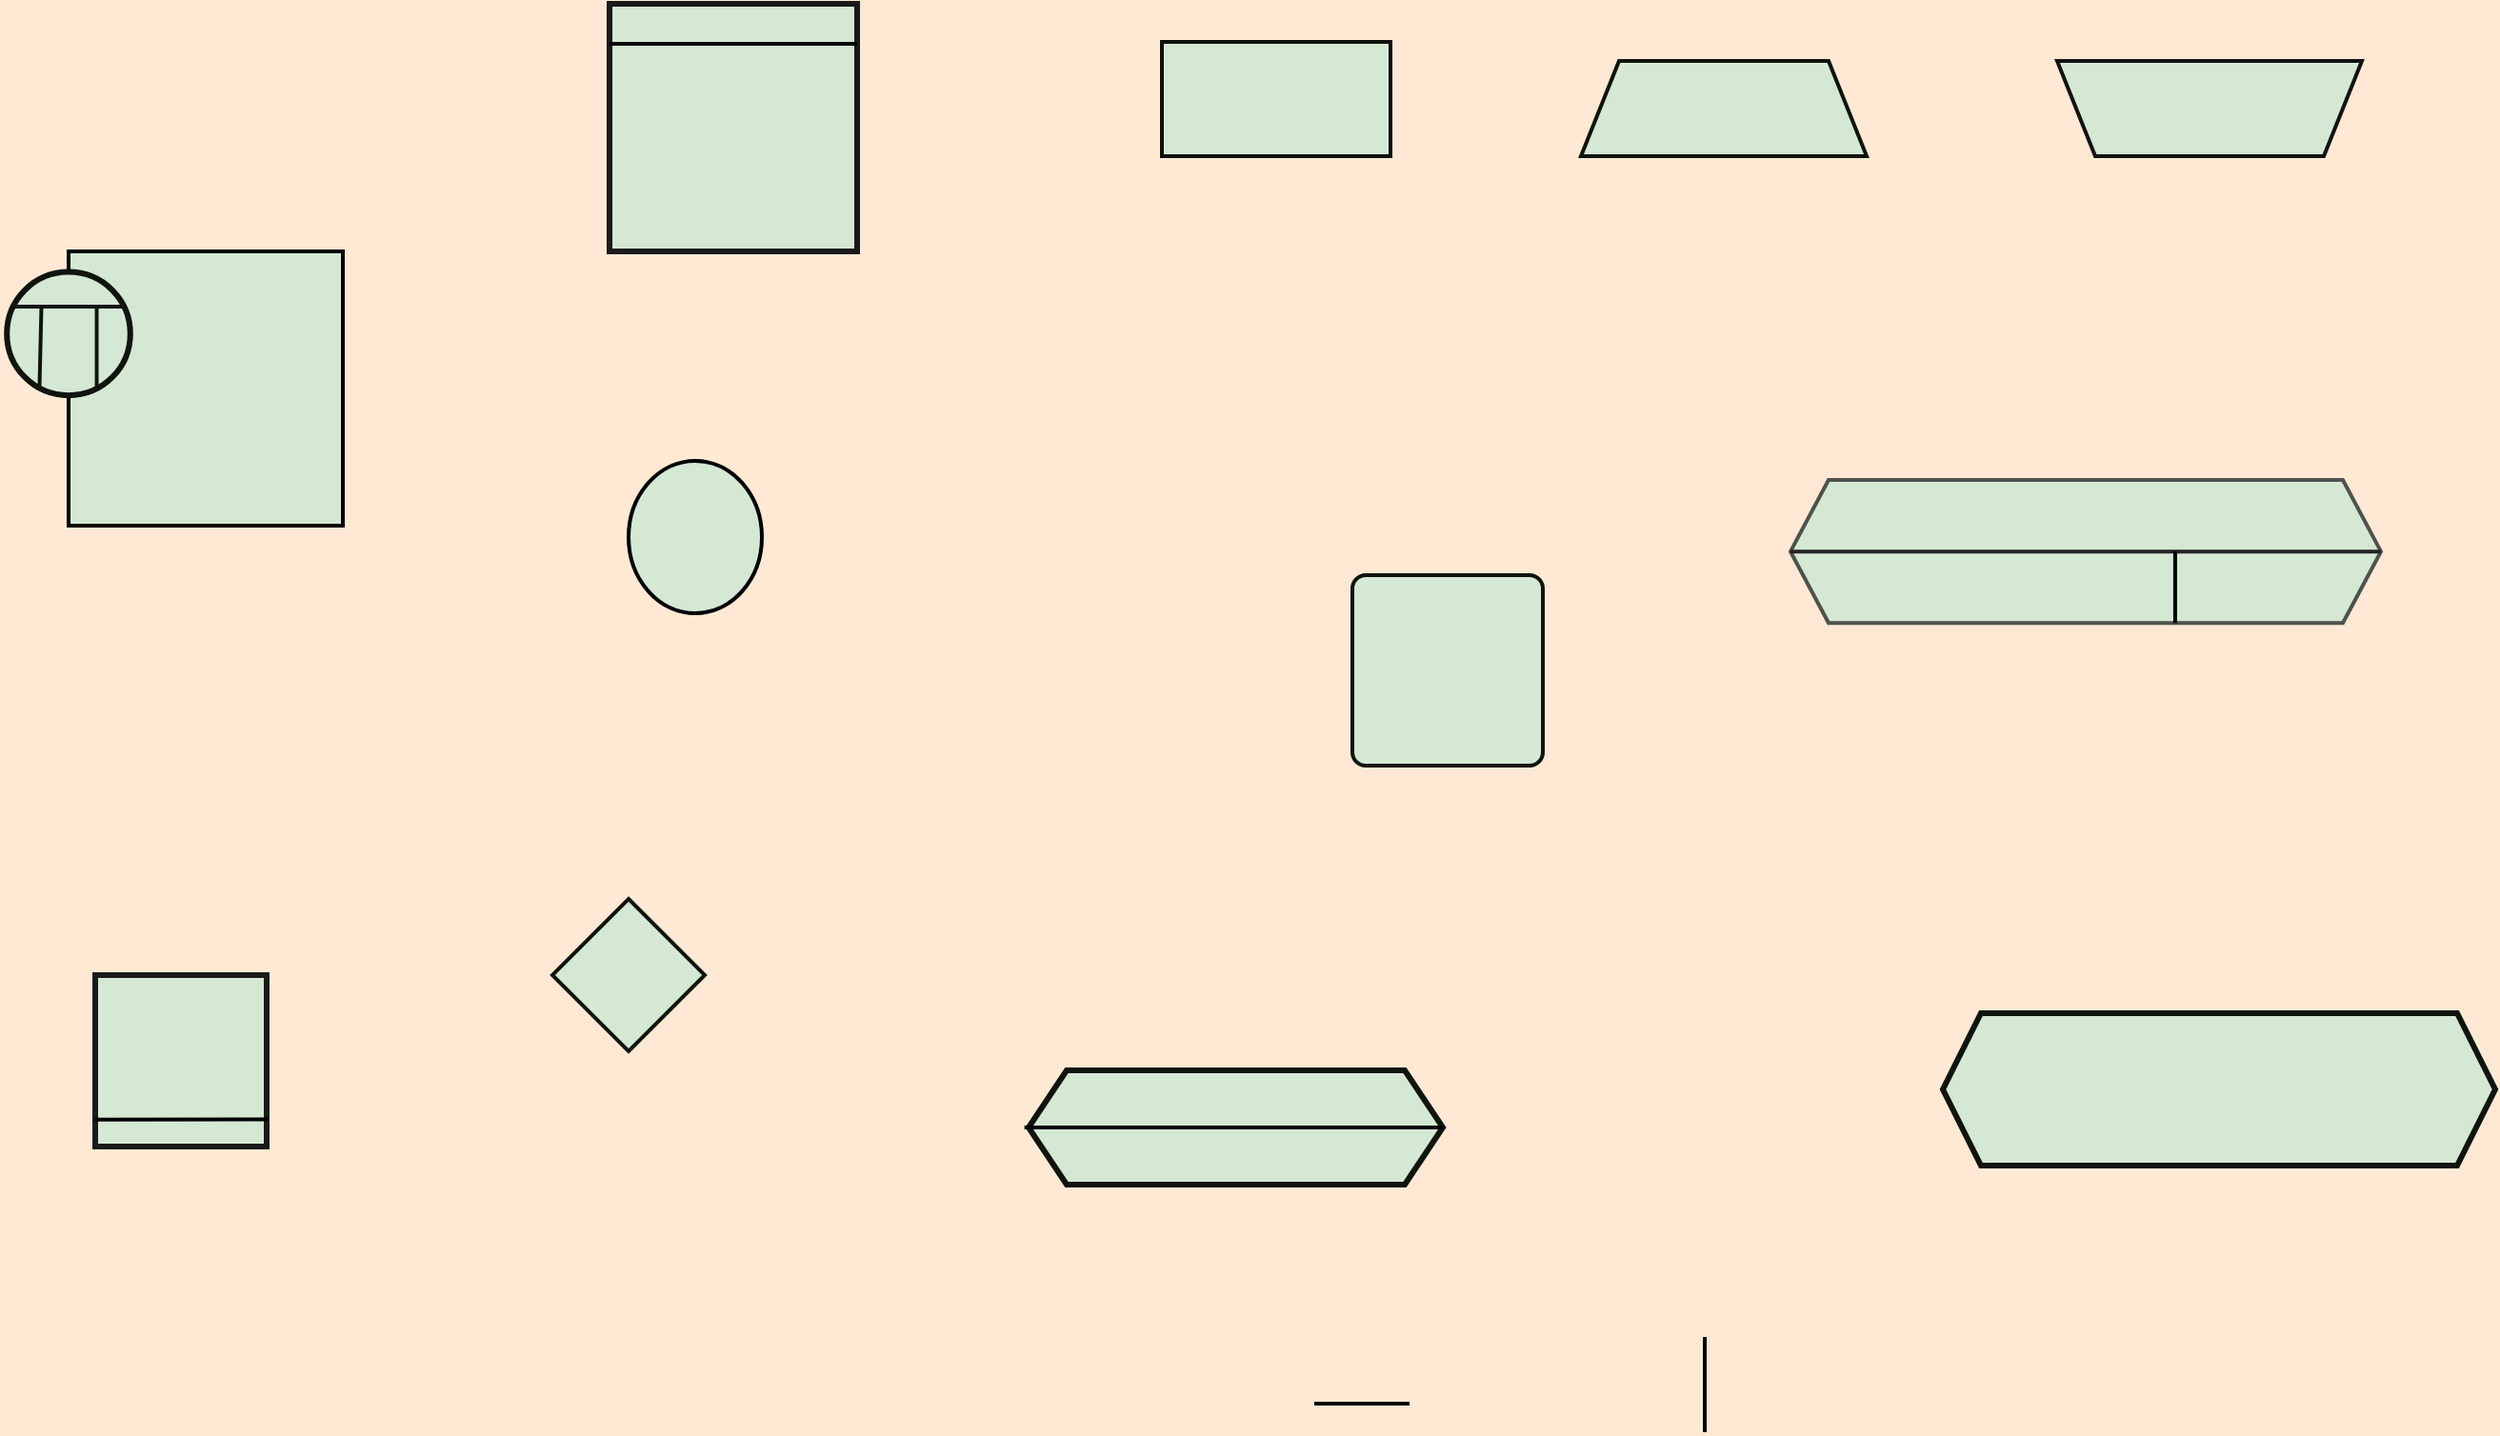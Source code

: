 <mxfile version="24.1.0" type="device">
  <diagram name="Página-1" id="RCYH3gg8a9CAVUUZ7Nq-">
    <mxGraphModel dx="3420" dy="2030" grid="1" gridSize="10" guides="0" tooltips="1" connect="0" arrows="1" fold="1" page="0" pageScale="1" pageWidth="827" pageHeight="1169" background="#FFE9D4" math="0" shadow="0">
      <root>
        <mxCell id="0" />
        <mxCell id="1" parent="0" />
        <mxCell id="VwMDg0ySpjdc0S2TZU4R-33" value="" style="group;aspect=fixed;strokeWidth=2;strokeColor=#080808;fillColor=none;" parent="1" vertex="1" connectable="0">
          <mxGeometry x="-1310" y="-1020" width="130" height="130" as="geometry" />
        </mxCell>
        <mxCell id="VwMDg0ySpjdc0S2TZU4R-31" value="" style="whiteSpace=wrap;html=1;aspect=fixed;rounded=0;labelBackgroundColor=none;strokeColor=#1A1A1A;strokeWidth=3;align=center;verticalAlign=middle;fontFamily=Helvetica;fontSize=12;fontColor=default;fillColor=#d5e8d4;" parent="VwMDg0ySpjdc0S2TZU4R-33" vertex="1">
          <mxGeometry width="130" height="130" as="geometry" />
        </mxCell>
        <mxCell id="VwMDg0ySpjdc0S2TZU4R-32" value="" style="edgeStyle=none;orthogonalLoop=1;jettySize=auto;html=1;rounded=0;strokeColor=#000000;fontFamily=Helvetica;fontSize=12;fontColor=default;fillColor=#B2C9AB;startArrow=none;startFill=0;endArrow=none;endFill=0;endSize=7;strokeWidth=2;" parent="VwMDg0ySpjdc0S2TZU4R-33" edge="1">
          <mxGeometry width="80" relative="1" as="geometry">
            <mxPoint x="130" y="20.968" as="sourcePoint" />
            <mxPoint y="20.968" as="targetPoint" />
            <Array as="points" />
          </mxGeometry>
        </mxCell>
        <mxCell id="VwMDg0ySpjdc0S2TZU4R-45" value="" style="strokeWidth=2;html=1;shape=mxgraph.flowchart.start_2;whiteSpace=wrap;rounded=0;labelBackgroundColor=none;strokeColor=#000000;align=center;verticalAlign=middle;fontFamily=Helvetica;fontSize=12;fontColor=default;fillColor=#d5e8d4;" parent="1" vertex="1">
          <mxGeometry x="-1300" y="-780" width="70" height="80" as="geometry" />
        </mxCell>
        <mxCell id="VwMDg0ySpjdc0S2TZU4R-57" value="" style="group;aspect=fixed;" parent="1" vertex="1" connectable="0">
          <mxGeometry x="-1630" y="-890" width="180" height="144" as="geometry" />
        </mxCell>
        <mxCell id="VwMDg0ySpjdc0S2TZU4R-58" value="" style="whiteSpace=wrap;html=1;aspect=fixed;rounded=0;labelBackgroundColor=none;strokeColor=#000000;strokeWidth=2;align=center;verticalAlign=middle;fontFamily=Helvetica;fontSize=12;fontColor=default;fillColor=#d5e8d4;" parent="VwMDg0ySpjdc0S2TZU4R-57" vertex="1">
          <mxGeometry x="36" width="144" height="144" as="geometry" />
        </mxCell>
        <mxCell id="VwMDg0ySpjdc0S2TZU4R-69" value="" style="group;aspect=fixed;" parent="VwMDg0ySpjdc0S2TZU4R-57" vertex="1" connectable="0">
          <mxGeometry x="3.6" y="10.8" width="64.8" height="64.8" as="geometry" />
        </mxCell>
        <mxCell id="VwMDg0ySpjdc0S2TZU4R-60" value="" style="ellipse;whiteSpace=wrap;html=1;aspect=fixed;rounded=0;labelBackgroundColor=none;strokeColor=#0F140C;strokeWidth=3;align=center;verticalAlign=middle;fontFamily=Helvetica;fontSize=12;fontColor=default;fillColor=#d5e8d4;" parent="VwMDg0ySpjdc0S2TZU4R-69" vertex="1">
          <mxGeometry width="64.8" height="64.8" as="geometry" />
        </mxCell>
        <mxCell id="VwMDg0ySpjdc0S2TZU4R-66" value="" style="endArrow=none;html=1;rounded=0;strokeColor=#0F140C;fontFamily=Helvetica;fontSize=12;fontColor=default;fillColor=#B2C9AB;strokeWidth=2;" parent="VwMDg0ySpjdc0S2TZU4R-69" edge="1">
          <mxGeometry width="50" height="50" relative="1" as="geometry">
            <mxPoint x="62.208" y="18.144" as="sourcePoint" />
            <mxPoint x="2.592" y="18.144" as="targetPoint" />
          </mxGeometry>
        </mxCell>
        <mxCell id="VwMDg0ySpjdc0S2TZU4R-67" value="" style="endArrow=none;html=1;rounded=0;strokeColor=#0F140C;fontFamily=Helvetica;fontSize=12;fontColor=default;fillColor=#B2C9AB;exitX=0.264;exitY=0.952;exitDx=0;exitDy=0;exitPerimeter=0;strokeWidth=2;" parent="VwMDg0ySpjdc0S2TZU4R-69" source="VwMDg0ySpjdc0S2TZU4R-60" edge="1">
          <mxGeometry width="50" height="50" relative="1" as="geometry">
            <mxPoint x="15.552" y="38.88" as="sourcePoint" />
            <mxPoint x="18.144" y="18.144" as="targetPoint" />
          </mxGeometry>
        </mxCell>
        <mxCell id="VwMDg0ySpjdc0S2TZU4R-68" value="" style="endArrow=none;html=1;rounded=0;strokeColor=#0F140C;fontFamily=Helvetica;fontSize=12;fontColor=default;fillColor=#B2C9AB;exitX=0.728;exitY=0.948;exitDx=0;exitDy=0;exitPerimeter=0;strokeWidth=2;" parent="VwMDg0ySpjdc0S2TZU4R-69" source="VwMDg0ySpjdc0S2TZU4R-60" edge="1">
          <mxGeometry width="50" height="50" relative="1" as="geometry">
            <mxPoint x="38.88" y="44.064" as="sourcePoint" />
            <mxPoint x="47.174" y="18.144" as="targetPoint" />
          </mxGeometry>
        </mxCell>
        <mxCell id="VwMDg0ySpjdc0S2TZU4R-72" value="" style="shape=hexagon;perimeter=hexagonPerimeter2;whiteSpace=wrap;html=1;fixedSize=1;rounded=0;labelBackgroundColor=none;strokeColor=#0F140C;strokeWidth=3;align=center;verticalAlign=middle;fontFamily=Helvetica;fontSize=12;fontColor=default;fillColor=#d5e8d4;" parent="1" vertex="1">
          <mxGeometry x="-610" y="-490" width="290" height="80" as="geometry" />
        </mxCell>
        <mxCell id="VwMDg0ySpjdc0S2TZU4R-75" value="" style="group;aspect=fixed;" parent="1" vertex="1" connectable="0">
          <mxGeometry x="-1580" y="-510" width="90" height="90" as="geometry" />
        </mxCell>
        <mxCell id="VwMDg0ySpjdc0S2TZU4R-73" value="" style="whiteSpace=wrap;html=1;aspect=fixed;rounded=0;labelBackgroundColor=none;strokeColor=#1A1A1A;strokeWidth=3;align=center;verticalAlign=middle;fontFamily=Helvetica;fontSize=12;fontColor=default;fillColor=#d5e8d4;" parent="VwMDg0ySpjdc0S2TZU4R-75" vertex="1">
          <mxGeometry width="90" height="90" as="geometry" />
        </mxCell>
        <mxCell id="VwMDg0ySpjdc0S2TZU4R-74" value="" style="endArrow=none;html=1;rounded=0;strokeColor=#000000;fontFamily=Helvetica;fontSize=12;fontColor=default;fillColor=#B2C9AB;entryX=1.009;entryY=0.842;entryDx=0;entryDy=0;entryPerimeter=0;strokeWidth=2;" parent="VwMDg0ySpjdc0S2TZU4R-75" target="VwMDg0ySpjdc0S2TZU4R-73" edge="1">
          <mxGeometry width="50" height="50" relative="1" as="geometry">
            <mxPoint y="75.818" as="sourcePoint" />
            <mxPoint x="49.091" y="65.455" as="targetPoint" />
          </mxGeometry>
        </mxCell>
        <mxCell id="VwMDg0ySpjdc0S2TZU4R-76" value="" style="rhombus;whiteSpace=wrap;html=1;rounded=0;labelBackgroundColor=none;strokeColor=#0F140C;strokeWidth=2;align=center;verticalAlign=middle;fontFamily=Helvetica;fontSize=12;fontColor=default;fillColor=#d5e8d4;" parent="1" vertex="1">
          <mxGeometry x="-1340" y="-550" width="80" height="80" as="geometry" />
        </mxCell>
        <mxCell id="VwMDg0ySpjdc0S2TZU4R-77" value="" style="shape=trapezoid;perimeter=trapezoidPerimeter;whiteSpace=wrap;html=1;fixedSize=1;rounded=0;labelBackgroundColor=none;strokeColor=#0F140C;strokeWidth=2;align=center;verticalAlign=middle;fontFamily=Helvetica;fontSize=12;fontColor=default;fillColor=#d5e8d4;" parent="1" vertex="1">
          <mxGeometry x="-800" y="-990" width="150" height="50" as="geometry" />
        </mxCell>
        <mxCell id="VwMDg0ySpjdc0S2TZU4R-78" value="" style="rounded=0;whiteSpace=wrap;html=1;labelBackgroundColor=none;strokeColor=#0f100e;strokeWidth=2;align=center;verticalAlign=middle;fontFamily=Helvetica;fontSize=12;fontColor=default;fillColor=#d5e8d4;" parent="1" vertex="1">
          <mxGeometry x="-1020" y="-1000" width="120" height="60" as="geometry" />
        </mxCell>
        <mxCell id="VwMDg0ySpjdc0S2TZU4R-80" value="" style="rounded=1;whiteSpace=wrap;html=1;absoluteArcSize=1;arcSize=14;strokeWidth=2;labelBackgroundColor=none;strokeColor=#0F140C;align=center;verticalAlign=middle;fontFamily=Helvetica;fontSize=12;fontColor=default;fillColor=#d5e8d4;" parent="1" vertex="1">
          <mxGeometry x="-920" y="-720" width="100" height="100" as="geometry" />
        </mxCell>
        <mxCell id="VwMDg0ySpjdc0S2TZU4R-81" value="" style="shape=trapezoid;perimeter=trapezoidPerimeter;whiteSpace=wrap;html=1;fixedSize=1;rounded=0;labelBackgroundColor=none;strokeColor=#121211;strokeWidth=2;align=center;verticalAlign=middle;fontFamily=Helvetica;fontSize=12;fontColor=default;fillColor=#d5e8d4;direction=west;container=1;" parent="1" vertex="1">
          <mxGeometry x="-550" y="-990" width="160" height="50" as="geometry">
            <mxRectangle x="-1020" y="-650" width="50" height="40" as="alternateBounds" />
          </mxGeometry>
        </mxCell>
        <mxCell id="VwMDg0ySpjdc0S2TZU4R-88" value="" style="group;aspect=fixed;" parent="1" vertex="1" connectable="0">
          <mxGeometry x="-690" y="-770" width="310" height="75.15" as="geometry" />
        </mxCell>
        <mxCell id="VwMDg0ySpjdc0S2TZU4R-85" value="" style="shape=hexagon;perimeter=hexagonPerimeter2;whiteSpace=wrap;html=1;fixedSize=1;rounded=0;labelBackgroundColor=none;strokeColor=#4f514d;strokeWidth=2;align=center;verticalAlign=middle;fontFamily=Helvetica;fontSize=12;fillColor=#d5e8d4;aspect=fixed;" parent="VwMDg0ySpjdc0S2TZU4R-88" vertex="1">
          <mxGeometry width="309.994" height="75.15" as="geometry" />
        </mxCell>
        <mxCell id="VwMDg0ySpjdc0S2TZU4R-86" value="" style="line;strokeWidth=2;html=1;rounded=0;labelBackgroundColor=none;align=center;verticalAlign=middle;fontFamily=Helvetica;fontSize=12;strokeColor=#252323;aspect=fixed;" parent="VwMDg0ySpjdc0S2TZU4R-88" vertex="1">
          <mxGeometry y="28.181" width="309.994" height="18.788" as="geometry" />
        </mxCell>
        <mxCell id="VwMDg0ySpjdc0S2TZU4R-87" value="" style="line;strokeWidth=2;direction=south;html=1;rounded=0;labelBackgroundColor=none;strokeColor=#000000;align=center;verticalAlign=middle;fontFamily=Helvetica;fontSize=12;fontColor=default;fillColor=#d5e8d4;aspect=fixed;" parent="VwMDg0ySpjdc0S2TZU4R-88" vertex="1">
          <mxGeometry x="197.273" y="37.575" width="9.394" height="37.575" as="geometry" />
        </mxCell>
        <mxCell id="2XwoE6SAFIyDRo9R1fyQ-6" value="" style="group;aspect=fixed;" parent="1" vertex="1" connectable="0">
          <mxGeometry x="-1090" y="-460" width="217.5" height="60" as="geometry" />
        </mxCell>
        <mxCell id="2XwoE6SAFIyDRo9R1fyQ-1" value="" style="shape=hexagon;perimeter=hexagonPerimeter2;whiteSpace=wrap;html=1;fixedSize=1;rounded=0;labelBackgroundColor=none;strokeColor=#0F140C;strokeWidth=3;align=center;verticalAlign=middle;fontFamily=Helvetica;fontSize=12;fontColor=default;fillColor=#d5e8d4;" parent="2XwoE6SAFIyDRo9R1fyQ-6" vertex="1">
          <mxGeometry width="217.5" height="60" as="geometry" />
        </mxCell>
        <mxCell id="2XwoE6SAFIyDRo9R1fyQ-5" value="" style="endArrow=none;html=1;rounded=0;exitX=-0.01;exitY=0.5;exitDx=0;exitDy=0;exitPerimeter=0;strokeWidth=2;strokeColor=#000000;" parent="2XwoE6SAFIyDRo9R1fyQ-6" source="2XwoE6SAFIyDRo9R1fyQ-1" edge="1">
          <mxGeometry width="50" height="50" relative="1" as="geometry">
            <mxPoint x="97.5" y="37.5" as="sourcePoint" />
            <mxPoint x="217.5" y="30" as="targetPoint" />
            <Array as="points" />
          </mxGeometry>
        </mxCell>
        <mxCell id="sil75Py3XPIJLxRz7qxo-1" value="" style="line;strokeWidth=2;direction=south;html=1;hachureGap=4;fontFamily=Architects Daughter;fontSource=https://fonts.googleapis.com/css?family=Architects+Daughter;strokeColor=#000000;" parent="1" vertex="1">
          <mxGeometry x="-740" y="-320" width="10" height="50" as="geometry" />
        </mxCell>
        <mxCell id="sil75Py3XPIJLxRz7qxo-2" value="" style="line;strokeWidth=2;html=1;perimeter=backbonePerimeter;points=[];outlineConnect=0;hachureGap=4;fontFamily=Architects Daughter;fontSource=https://fonts.googleapis.com/css?family=Architects+Daughter;strokeColor=#000000;" parent="1" vertex="1">
          <mxGeometry x="-940" y="-290" width="50" height="10" as="geometry" />
        </mxCell>
      </root>
    </mxGraphModel>
  </diagram>
</mxfile>
